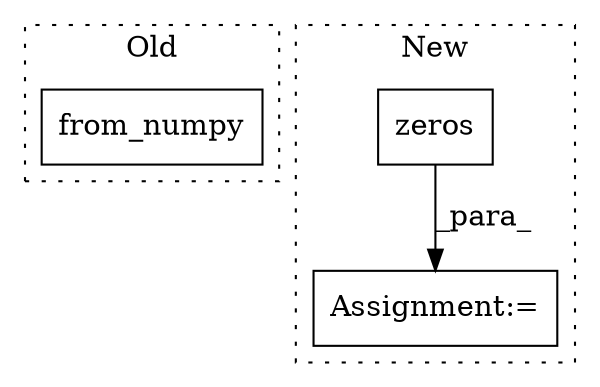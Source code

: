 digraph G {
subgraph cluster0 {
1 [label="from_numpy" a="32" s="6941,7002" l="11,1" shape="box"];
label = "Old";
style="dotted";
}
subgraph cluster1 {
2 [label="zeros" a="32" s="7099,7186" l="15,2" shape="box"];
3 [label="Assignment:=" a="7" s="7080" l="1" shape="box"];
label = "New";
style="dotted";
}
2 -> 3 [label="_para_"];
}